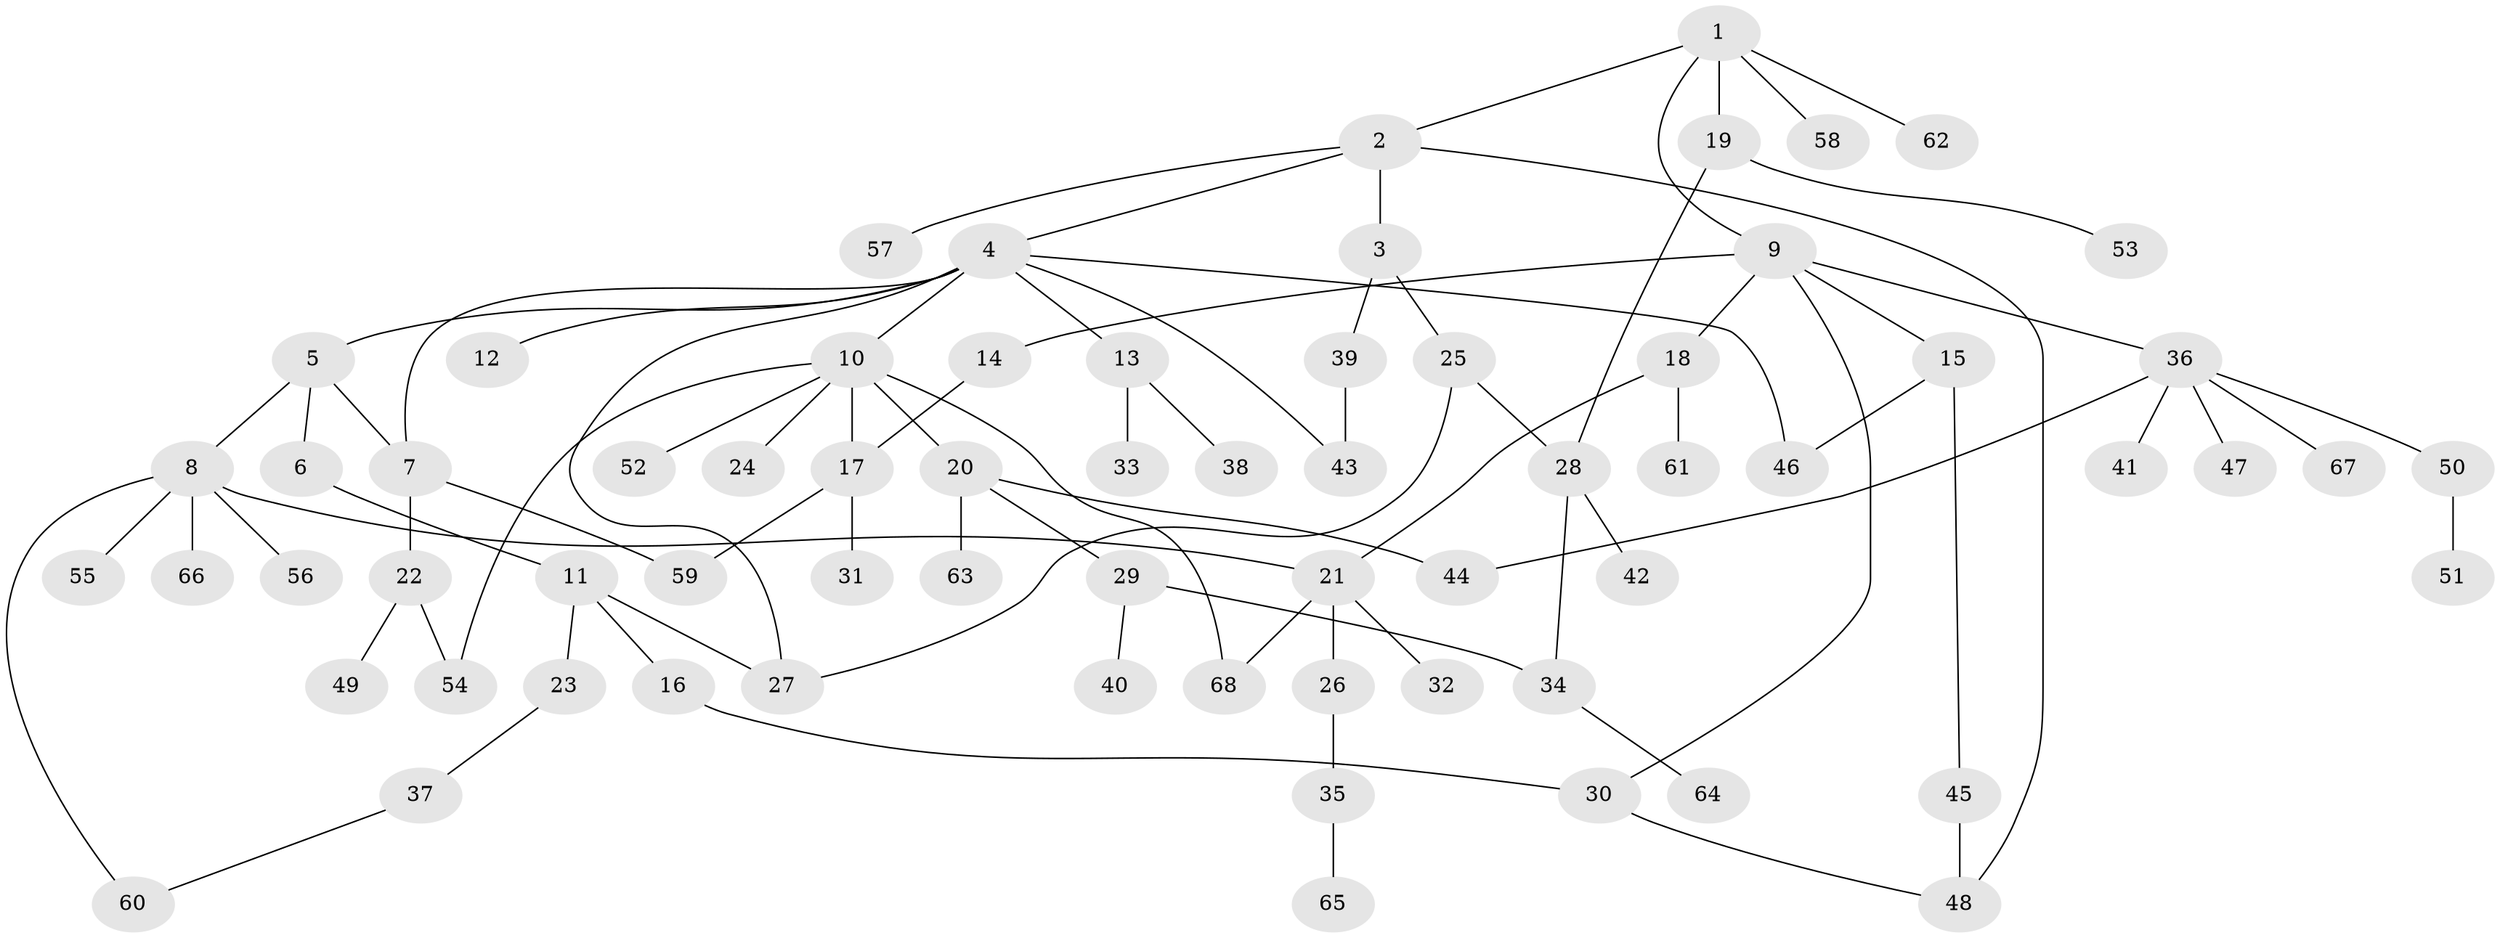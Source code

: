 // coarse degree distribution, {1: 0.75, 5: 0.05, 2: 0.05, 4: 0.05, 9: 0.05, 7: 0.05}
// Generated by graph-tools (version 1.1) at 2025/44/03/04/25 21:44:20]
// undirected, 68 vertices, 84 edges
graph export_dot {
graph [start="1"]
  node [color=gray90,style=filled];
  1;
  2;
  3;
  4;
  5;
  6;
  7;
  8;
  9;
  10;
  11;
  12;
  13;
  14;
  15;
  16;
  17;
  18;
  19;
  20;
  21;
  22;
  23;
  24;
  25;
  26;
  27;
  28;
  29;
  30;
  31;
  32;
  33;
  34;
  35;
  36;
  37;
  38;
  39;
  40;
  41;
  42;
  43;
  44;
  45;
  46;
  47;
  48;
  49;
  50;
  51;
  52;
  53;
  54;
  55;
  56;
  57;
  58;
  59;
  60;
  61;
  62;
  63;
  64;
  65;
  66;
  67;
  68;
  1 -- 2;
  1 -- 9;
  1 -- 19;
  1 -- 58;
  1 -- 62;
  2 -- 3;
  2 -- 4;
  2 -- 57;
  2 -- 48;
  3 -- 25;
  3 -- 39;
  4 -- 5;
  4 -- 7;
  4 -- 10;
  4 -- 12;
  4 -- 13;
  4 -- 27;
  4 -- 46;
  4 -- 43;
  5 -- 6;
  5 -- 8;
  5 -- 7;
  6 -- 11;
  7 -- 22;
  7 -- 59;
  8 -- 21;
  8 -- 55;
  8 -- 56;
  8 -- 66;
  8 -- 60;
  9 -- 14;
  9 -- 15;
  9 -- 18;
  9 -- 30;
  9 -- 36;
  10 -- 20;
  10 -- 24;
  10 -- 52;
  10 -- 54;
  10 -- 17;
  10 -- 68;
  11 -- 16;
  11 -- 23;
  11 -- 27;
  13 -- 33;
  13 -- 38;
  14 -- 17;
  15 -- 45;
  15 -- 46;
  16 -- 30;
  17 -- 31;
  17 -- 59;
  18 -- 61;
  18 -- 21;
  19 -- 53;
  19 -- 28;
  20 -- 29;
  20 -- 44;
  20 -- 63;
  21 -- 26;
  21 -- 32;
  21 -- 68;
  22 -- 49;
  22 -- 54;
  23 -- 37;
  25 -- 28;
  25 -- 27;
  26 -- 35;
  28 -- 34;
  28 -- 42;
  29 -- 40;
  29 -- 34;
  30 -- 48;
  34 -- 64;
  35 -- 65;
  36 -- 41;
  36 -- 47;
  36 -- 50;
  36 -- 67;
  36 -- 44;
  37 -- 60;
  39 -- 43;
  45 -- 48;
  50 -- 51;
}
